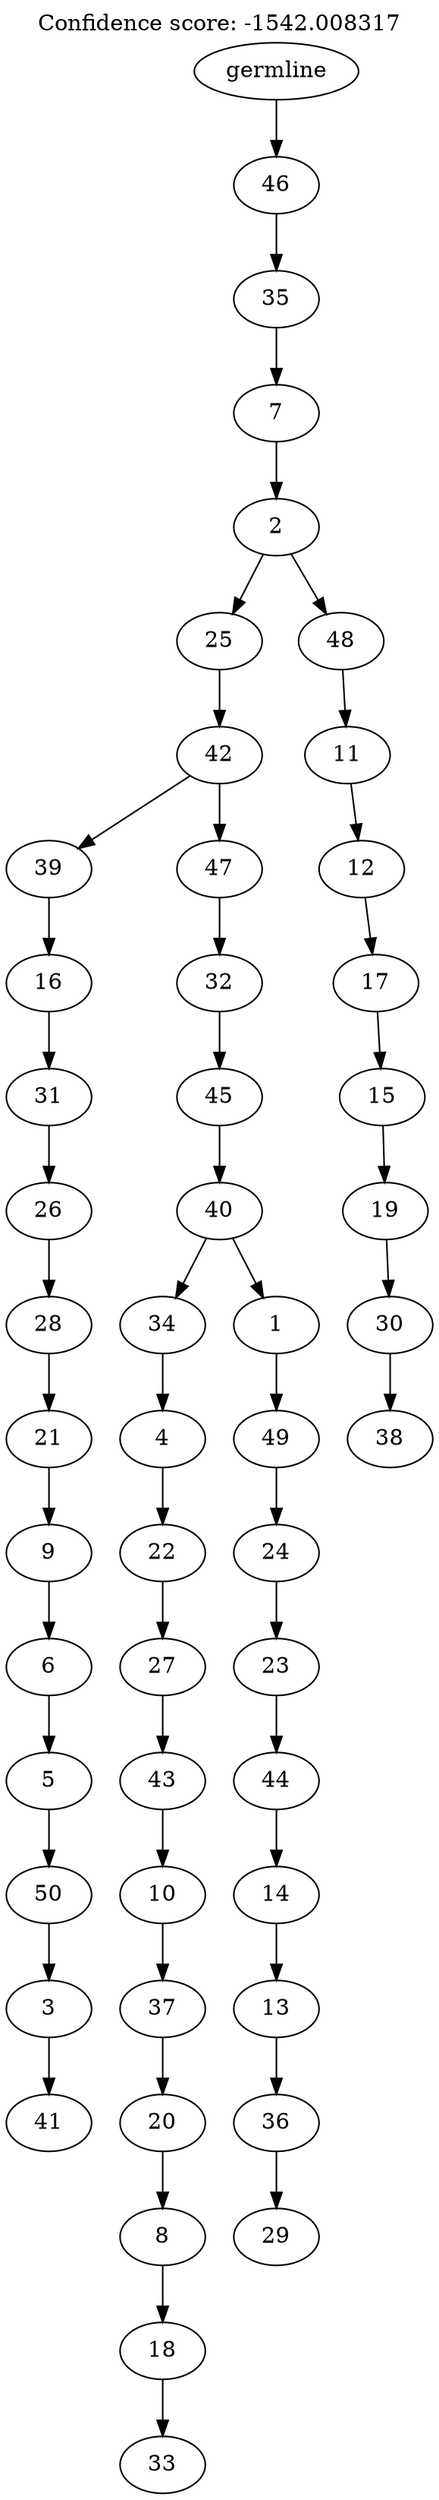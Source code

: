 digraph g {
	"49" -> "50";
	"50" [label="41"];
	"48" -> "49";
	"49" [label="3"];
	"47" -> "48";
	"48" [label="50"];
	"46" -> "47";
	"47" [label="5"];
	"45" -> "46";
	"46" [label="6"];
	"44" -> "45";
	"45" [label="9"];
	"43" -> "44";
	"44" [label="21"];
	"42" -> "43";
	"43" [label="28"];
	"41" -> "42";
	"42" [label="26"];
	"40" -> "41";
	"41" [label="31"];
	"39" -> "40";
	"40" [label="16"];
	"37" -> "38";
	"38" [label="33"];
	"36" -> "37";
	"37" [label="18"];
	"35" -> "36";
	"36" [label="8"];
	"34" -> "35";
	"35" [label="20"];
	"33" -> "34";
	"34" [label="37"];
	"32" -> "33";
	"33" [label="10"];
	"31" -> "32";
	"32" [label="43"];
	"30" -> "31";
	"31" [label="27"];
	"29" -> "30";
	"30" [label="22"];
	"28" -> "29";
	"29" [label="4"];
	"26" -> "27";
	"27" [label="29"];
	"25" -> "26";
	"26" [label="36"];
	"24" -> "25";
	"25" [label="13"];
	"23" -> "24";
	"24" [label="14"];
	"22" -> "23";
	"23" [label="44"];
	"21" -> "22";
	"22" [label="23"];
	"20" -> "21";
	"21" [label="24"];
	"19" -> "20";
	"20" [label="49"];
	"18" -> "19";
	"19" [label="1"];
	"18" -> "28";
	"28" [label="34"];
	"17" -> "18";
	"18" [label="40"];
	"16" -> "17";
	"17" [label="45"];
	"15" -> "16";
	"16" [label="32"];
	"14" -> "15";
	"15" [label="47"];
	"14" -> "39";
	"39" [label="39"];
	"13" -> "14";
	"14" [label="42"];
	"11" -> "12";
	"12" [label="38"];
	"10" -> "11";
	"11" [label="30"];
	"9" -> "10";
	"10" [label="19"];
	"8" -> "9";
	"9" [label="15"];
	"7" -> "8";
	"8" [label="17"];
	"6" -> "7";
	"7" [label="12"];
	"5" -> "6";
	"6" [label="11"];
	"4" -> "5";
	"5" [label="48"];
	"4" -> "13";
	"13" [label="25"];
	"3" -> "4";
	"4" [label="2"];
	"2" -> "3";
	"3" [label="7"];
	"1" -> "2";
	"2" [label="35"];
	"0" -> "1";
	"1" [label="46"];
	"0" [label="germline"];
	labelloc="t";
	label="Confidence score: -1542.008317";
}
